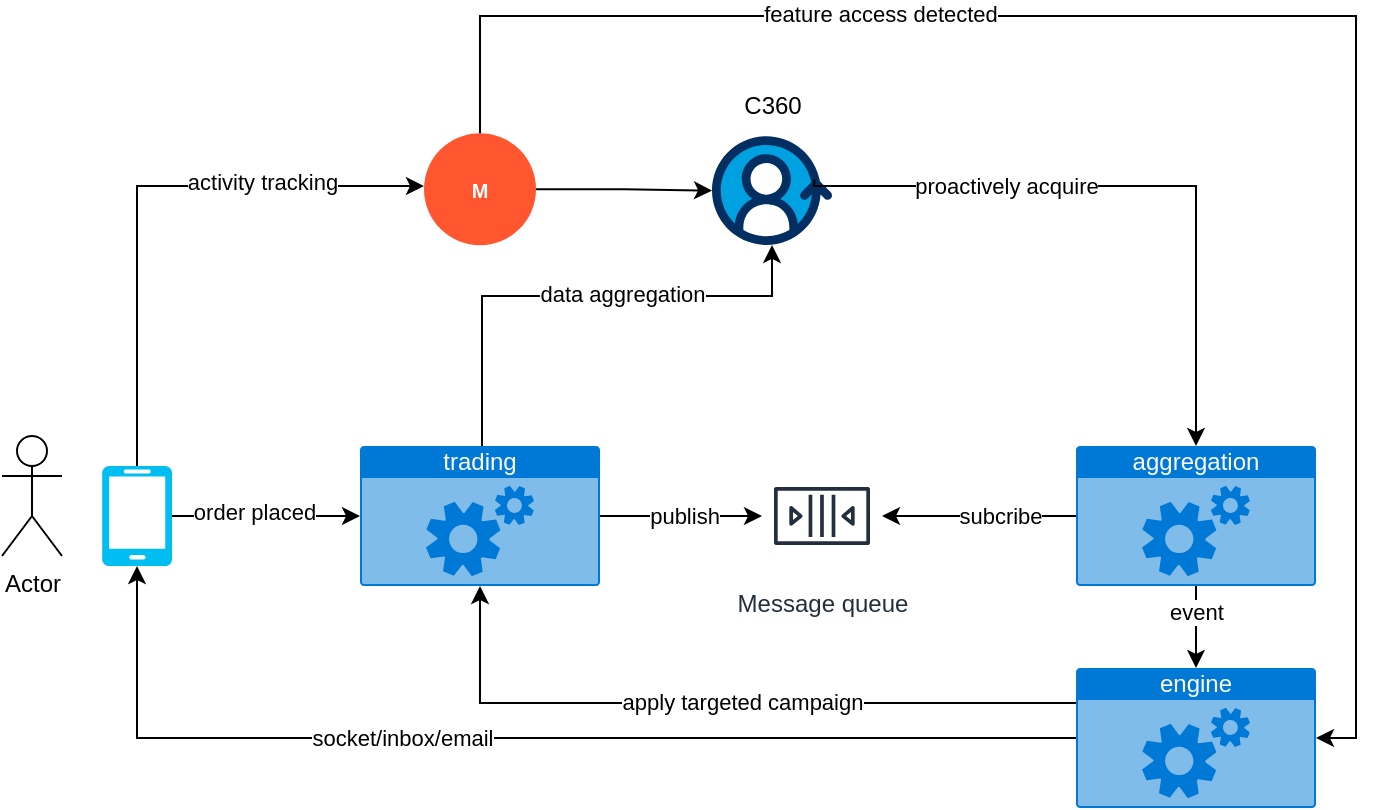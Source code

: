 <mxfile version="22.1.16" type="github">
  <diagram name="Page-1" id="JpMpXAa8-gwjv9kvgIik">
    <mxGraphModel dx="989" dy="514" grid="1" gridSize="10" guides="1" tooltips="1" connect="1" arrows="1" fold="1" page="1" pageScale="1" pageWidth="850" pageHeight="1100" math="0" shadow="0">
      <root>
        <mxCell id="0" />
        <mxCell id="1" parent="0" />
        <mxCell id="MiHk1CSRjwjtRCgwppgx-4" style="edgeStyle=orthogonalEdgeStyle;rounded=0;orthogonalLoop=1;jettySize=auto;html=1;entryX=0;entryY=0.5;entryDx=0;entryDy=0;entryPerimeter=0;" edge="1" parent="1" source="MiHk1CSRjwjtRCgwppgx-3" target="MiHk1CSRjwjtRCgwppgx-8">
          <mxGeometry relative="1" as="geometry">
            <mxPoint x="390" y="380" as="targetPoint" />
          </mxGeometry>
        </mxCell>
        <mxCell id="MiHk1CSRjwjtRCgwppgx-33" value="order placed" style="edgeLabel;html=1;align=center;verticalAlign=middle;resizable=0;points=[];" vertex="1" connectable="0" parent="MiHk1CSRjwjtRCgwppgx-4">
          <mxGeometry x="-0.258" y="2" relative="1" as="geometry">
            <mxPoint x="6" as="offset" />
          </mxGeometry>
        </mxCell>
        <mxCell id="MiHk1CSRjwjtRCgwppgx-3" value="" style="verticalLabelPosition=bottom;html=1;verticalAlign=top;align=center;strokeColor=none;fillColor=#00BEF2;shape=mxgraph.azure.mobile;pointerEvents=1;" vertex="1" parent="1">
          <mxGeometry x="250" y="355" width="35" height="50" as="geometry" />
        </mxCell>
        <mxCell id="MiHk1CSRjwjtRCgwppgx-5" value="Actor" style="shape=umlActor;verticalLabelPosition=bottom;verticalAlign=top;html=1;outlineConnect=0;" vertex="1" parent="1">
          <mxGeometry x="200" y="340" width="30" height="60" as="geometry" />
        </mxCell>
        <mxCell id="MiHk1CSRjwjtRCgwppgx-26" style="edgeStyle=orthogonalEdgeStyle;rounded=0;orthogonalLoop=1;jettySize=auto;html=1;" edge="1" parent="1" source="MiHk1CSRjwjtRCgwppgx-8" target="MiHk1CSRjwjtRCgwppgx-47">
          <mxGeometry relative="1" as="geometry">
            <mxPoint x="602" y="380" as="targetPoint" />
          </mxGeometry>
        </mxCell>
        <mxCell id="MiHk1CSRjwjtRCgwppgx-34" value="publish" style="edgeLabel;html=1;align=center;verticalAlign=middle;resizable=0;points=[];" vertex="1" connectable="0" parent="MiHk1CSRjwjtRCgwppgx-26">
          <mxGeometry x="-0.417" y="1" relative="1" as="geometry">
            <mxPoint x="18" y="1" as="offset" />
          </mxGeometry>
        </mxCell>
        <mxCell id="MiHk1CSRjwjtRCgwppgx-43" style="edgeStyle=orthogonalEdgeStyle;rounded=0;orthogonalLoop=1;jettySize=auto;html=1;" edge="1" parent="1" source="MiHk1CSRjwjtRCgwppgx-8" target="MiHk1CSRjwjtRCgwppgx-39">
          <mxGeometry relative="1" as="geometry">
            <Array as="points">
              <mxPoint x="440" y="270" />
              <mxPoint x="585" y="270" />
            </Array>
          </mxGeometry>
        </mxCell>
        <mxCell id="MiHk1CSRjwjtRCgwppgx-44" value="data aggregation" style="edgeLabel;html=1;align=center;verticalAlign=middle;resizable=0;points=[];" vertex="1" connectable="0" parent="MiHk1CSRjwjtRCgwppgx-43">
          <mxGeometry x="-0.111" y="1" relative="1" as="geometry">
            <mxPoint x="36" as="offset" />
          </mxGeometry>
        </mxCell>
        <mxCell id="MiHk1CSRjwjtRCgwppgx-8" value="trading" style="html=1;whiteSpace=wrap;strokeColor=none;fillColor=#0079D6;labelPosition=center;verticalLabelPosition=middle;verticalAlign=top;align=center;fontSize=12;outlineConnect=0;spacingTop=-6;fontColor=#FFFFFF;sketch=0;shape=mxgraph.sitemap.services;" vertex="1" parent="1">
          <mxGeometry x="379" y="345" width="120" height="70" as="geometry" />
        </mxCell>
        <mxCell id="MiHk1CSRjwjtRCgwppgx-30" value="" style="edgeStyle=orthogonalEdgeStyle;rounded=0;orthogonalLoop=1;jettySize=auto;html=1;" edge="1" parent="1" source="MiHk1CSRjwjtRCgwppgx-27" target="MiHk1CSRjwjtRCgwppgx-28">
          <mxGeometry relative="1" as="geometry" />
        </mxCell>
        <mxCell id="MiHk1CSRjwjtRCgwppgx-36" value="event" style="edgeLabel;html=1;align=center;verticalAlign=middle;resizable=0;points=[];" vertex="1" connectable="0" parent="MiHk1CSRjwjtRCgwppgx-30">
          <mxGeometry x="-0.486" relative="1" as="geometry">
            <mxPoint y="2" as="offset" />
          </mxGeometry>
        </mxCell>
        <mxCell id="MiHk1CSRjwjtRCgwppgx-27" value="aggregation" style="html=1;whiteSpace=wrap;strokeColor=none;fillColor=#0079D6;labelPosition=center;verticalLabelPosition=middle;verticalAlign=top;align=center;fontSize=12;outlineConnect=0;spacingTop=-6;fontColor=#FFFFFF;sketch=0;shape=mxgraph.sitemap.services;" vertex="1" parent="1">
          <mxGeometry x="737" y="345" width="120" height="70" as="geometry" />
        </mxCell>
        <mxCell id="MiHk1CSRjwjtRCgwppgx-28" value="engine" style="html=1;whiteSpace=wrap;strokeColor=none;fillColor=#0079D6;labelPosition=center;verticalLabelPosition=middle;verticalAlign=top;align=center;fontSize=12;outlineConnect=0;spacingTop=-6;fontColor=#FFFFFF;sketch=0;shape=mxgraph.sitemap.services;" vertex="1" parent="1">
          <mxGeometry x="737" y="456" width="120" height="70" as="geometry" />
        </mxCell>
        <mxCell id="MiHk1CSRjwjtRCgwppgx-29" style="edgeStyle=orthogonalEdgeStyle;rounded=0;orthogonalLoop=1;jettySize=auto;html=1;" edge="1" parent="1" source="MiHk1CSRjwjtRCgwppgx-27" target="MiHk1CSRjwjtRCgwppgx-47">
          <mxGeometry relative="1" as="geometry">
            <mxPoint x="628" y="380" as="targetPoint" />
          </mxGeometry>
        </mxCell>
        <mxCell id="MiHk1CSRjwjtRCgwppgx-35" value="subcribe" style="edgeLabel;html=1;align=center;verticalAlign=middle;resizable=0;points=[];" vertex="1" connectable="0" parent="MiHk1CSRjwjtRCgwppgx-29">
          <mxGeometry x="0.037" relative="1" as="geometry">
            <mxPoint x="12" as="offset" />
          </mxGeometry>
        </mxCell>
        <mxCell id="MiHk1CSRjwjtRCgwppgx-31" style="edgeStyle=orthogonalEdgeStyle;rounded=0;orthogonalLoop=1;jettySize=auto;html=1;entryX=0.5;entryY=1;entryDx=0;entryDy=0;entryPerimeter=0;" edge="1" parent="1" source="MiHk1CSRjwjtRCgwppgx-28" target="MiHk1CSRjwjtRCgwppgx-3">
          <mxGeometry relative="1" as="geometry" />
        </mxCell>
        <mxCell id="MiHk1CSRjwjtRCgwppgx-32" value="socket/inbox/email" style="edgeLabel;html=1;align=center;verticalAlign=middle;resizable=0;points=[];" vertex="1" connectable="0" parent="MiHk1CSRjwjtRCgwppgx-31">
          <mxGeometry x="0.214" relative="1" as="geometry">
            <mxPoint as="offset" />
          </mxGeometry>
        </mxCell>
        <mxCell id="MiHk1CSRjwjtRCgwppgx-39" value="" style="verticalLabelPosition=bottom;aspect=fixed;html=1;shape=mxgraph.salesforce.customer_360;" vertex="1" parent="1">
          <mxGeometry x="555" y="190" width="60" height="54.6" as="geometry" />
        </mxCell>
        <mxCell id="MiHk1CSRjwjtRCgwppgx-40" style="edgeStyle=orthogonalEdgeStyle;rounded=0;orthogonalLoop=1;jettySize=auto;html=1;" edge="1" parent="1" source="MiHk1CSRjwjtRCgwppgx-3" target="MiHk1CSRjwjtRCgwppgx-53">
          <mxGeometry relative="1" as="geometry">
            <Array as="points">
              <mxPoint x="268" y="215" />
            </Array>
          </mxGeometry>
        </mxCell>
        <mxCell id="MiHk1CSRjwjtRCgwppgx-41" value="activity tracking" style="edgeLabel;html=1;align=center;verticalAlign=middle;resizable=0;points=[];" vertex="1" connectable="0" parent="MiHk1CSRjwjtRCgwppgx-40">
          <mxGeometry x="0.034" y="2" relative="1" as="geometry">
            <mxPoint x="56" as="offset" />
          </mxGeometry>
        </mxCell>
        <mxCell id="MiHk1CSRjwjtRCgwppgx-45" style="edgeStyle=orthogonalEdgeStyle;rounded=0;orthogonalLoop=1;jettySize=auto;html=1;exitX=0.852;exitY=0.397;exitDx=0;exitDy=0;exitPerimeter=0;entryX=0.5;entryY=0;entryDx=0;entryDy=0;entryPerimeter=0;" edge="1" parent="1" source="MiHk1CSRjwjtRCgwppgx-39" target="MiHk1CSRjwjtRCgwppgx-27">
          <mxGeometry relative="1" as="geometry">
            <Array as="points">
              <mxPoint x="606" y="215" />
              <mxPoint x="797" y="215" />
            </Array>
          </mxGeometry>
        </mxCell>
        <mxCell id="MiHk1CSRjwjtRCgwppgx-51" value="proactively acquire" style="edgeLabel;html=1;align=center;verticalAlign=middle;resizable=0;points=[];" vertex="1" connectable="0" parent="MiHk1CSRjwjtRCgwppgx-45">
          <mxGeometry x="-0.39" relative="1" as="geometry">
            <mxPoint as="offset" />
          </mxGeometry>
        </mxCell>
        <mxCell id="MiHk1CSRjwjtRCgwppgx-46" value="C360" style="text;html=1;align=center;verticalAlign=middle;resizable=0;points=[];autosize=1;strokeColor=none;fillColor=none;" vertex="1" parent="1">
          <mxGeometry x="560" y="160" width="50" height="30" as="geometry" />
        </mxCell>
        <mxCell id="MiHk1CSRjwjtRCgwppgx-47" value="Message queue" style="sketch=0;outlineConnect=0;fontColor=#232F3E;gradientColor=none;strokeColor=#232F3E;fillColor=#ffffff;dashed=0;verticalLabelPosition=bottom;verticalAlign=top;align=center;html=1;fontSize=12;fontStyle=0;aspect=fixed;shape=mxgraph.aws4.resourceIcon;resIcon=mxgraph.aws4.queue;" vertex="1" parent="1">
          <mxGeometry x="580" y="350" width="60" height="60" as="geometry" />
        </mxCell>
        <mxCell id="MiHk1CSRjwjtRCgwppgx-50" style="edgeStyle=orthogonalEdgeStyle;rounded=0;orthogonalLoop=1;jettySize=auto;html=1;exitX=0;exitY=0.25;exitDx=0;exitDy=0;exitPerimeter=0;entryX=0.5;entryY=1;entryDx=0;entryDy=0;entryPerimeter=0;" edge="1" parent="1" source="MiHk1CSRjwjtRCgwppgx-28" target="MiHk1CSRjwjtRCgwppgx-8">
          <mxGeometry relative="1" as="geometry" />
        </mxCell>
        <mxCell id="MiHk1CSRjwjtRCgwppgx-59" value="apply targeted campaign" style="edgeLabel;html=1;align=center;verticalAlign=middle;resizable=0;points=[];" vertex="1" connectable="0" parent="MiHk1CSRjwjtRCgwppgx-50">
          <mxGeometry x="-0.061" y="-1" relative="1" as="geometry">
            <mxPoint as="offset" />
          </mxGeometry>
        </mxCell>
        <mxCell id="MiHk1CSRjwjtRCgwppgx-56" style="edgeStyle=orthogonalEdgeStyle;rounded=0;orthogonalLoop=1;jettySize=auto;html=1;" edge="1" parent="1" source="MiHk1CSRjwjtRCgwppgx-53" target="MiHk1CSRjwjtRCgwppgx-39">
          <mxGeometry relative="1" as="geometry" />
        </mxCell>
        <mxCell id="MiHk1CSRjwjtRCgwppgx-53" value="M" style="shape=ellipse;fillColor=#FF5630;strokeColor=none;fontColor=#ffffff;align=center;verticalAlign=middle;whiteSpace=wrap;fontSize=10;fontStyle=1;html=1;sketch=0;" vertex="1" parent="1">
          <mxGeometry x="411" y="188.6" width="56" height="56" as="geometry" />
        </mxCell>
        <mxCell id="MiHk1CSRjwjtRCgwppgx-57" style="edgeStyle=orthogonalEdgeStyle;rounded=0;orthogonalLoop=1;jettySize=auto;html=1;entryX=1;entryY=0.5;entryDx=0;entryDy=0;entryPerimeter=0;" edge="1" parent="1" source="MiHk1CSRjwjtRCgwppgx-53" target="MiHk1CSRjwjtRCgwppgx-28">
          <mxGeometry relative="1" as="geometry">
            <Array as="points">
              <mxPoint x="439" y="130" />
              <mxPoint x="877" y="130" />
              <mxPoint x="877" y="491" />
            </Array>
          </mxGeometry>
        </mxCell>
        <mxCell id="MiHk1CSRjwjtRCgwppgx-58" value="feature access detected" style="edgeLabel;html=1;align=center;verticalAlign=middle;resizable=0;points=[];" vertex="1" connectable="0" parent="MiHk1CSRjwjtRCgwppgx-57">
          <mxGeometry x="-0.411" y="1" relative="1" as="geometry">
            <mxPoint as="offset" />
          </mxGeometry>
        </mxCell>
      </root>
    </mxGraphModel>
  </diagram>
</mxfile>
